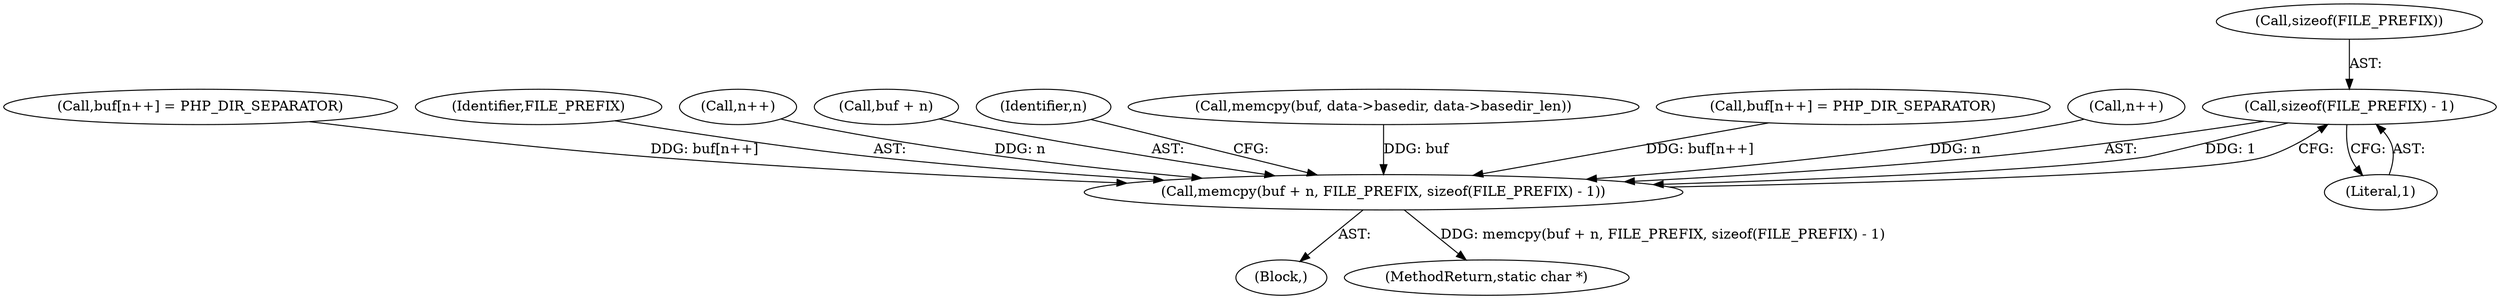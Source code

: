 digraph "0_php_25e8fcc88fa20dc9d4c47184471003f436927cde@API" {
"1000279" [label="(Call,sizeof(FILE_PREFIX) - 1)"];
"1000274" [label="(Call,memcpy(buf + n, FILE_PREFIX, sizeof(FILE_PREFIX) - 1))"];
"1000186" [label="(Block,)"];
"1000240" [label="(Call,buf[n++] = PHP_DIR_SEPARATOR)"];
"1000278" [label="(Identifier,FILE_PREFIX)"];
"1000280" [label="(Call,sizeof(FILE_PREFIX))"];
"1000271" [label="(Call,n++)"];
"1000279" [label="(Call,sizeof(FILE_PREFIX) - 1)"];
"1000275" [label="(Call,buf + n)"];
"1000284" [label="(Identifier,n)"];
"1000227" [label="(Call,memcpy(buf, data->basedir, data->basedir_len))"];
"1000282" [label="(Literal,1)"];
"1000528" [label="(MethodReturn,static char *)"];
"1000268" [label="(Call,buf[n++] = PHP_DIR_SEPARATOR)"];
"1000274" [label="(Call,memcpy(buf + n, FILE_PREFIX, sizeof(FILE_PREFIX) - 1))"];
"1000243" [label="(Call,n++)"];
"1000279" -> "1000274"  [label="AST: "];
"1000279" -> "1000282"  [label="CFG: "];
"1000280" -> "1000279"  [label="AST: "];
"1000282" -> "1000279"  [label="AST: "];
"1000274" -> "1000279"  [label="CFG: "];
"1000279" -> "1000274"  [label="DDG: 1"];
"1000274" -> "1000186"  [label="AST: "];
"1000275" -> "1000274"  [label="AST: "];
"1000278" -> "1000274"  [label="AST: "];
"1000284" -> "1000274"  [label="CFG: "];
"1000274" -> "1000528"  [label="DDG: memcpy(buf + n, FILE_PREFIX, sizeof(FILE_PREFIX) - 1)"];
"1000227" -> "1000274"  [label="DDG: buf"];
"1000268" -> "1000274"  [label="DDG: buf[n++]"];
"1000240" -> "1000274"  [label="DDG: buf[n++]"];
"1000243" -> "1000274"  [label="DDG: n"];
"1000271" -> "1000274"  [label="DDG: n"];
}
